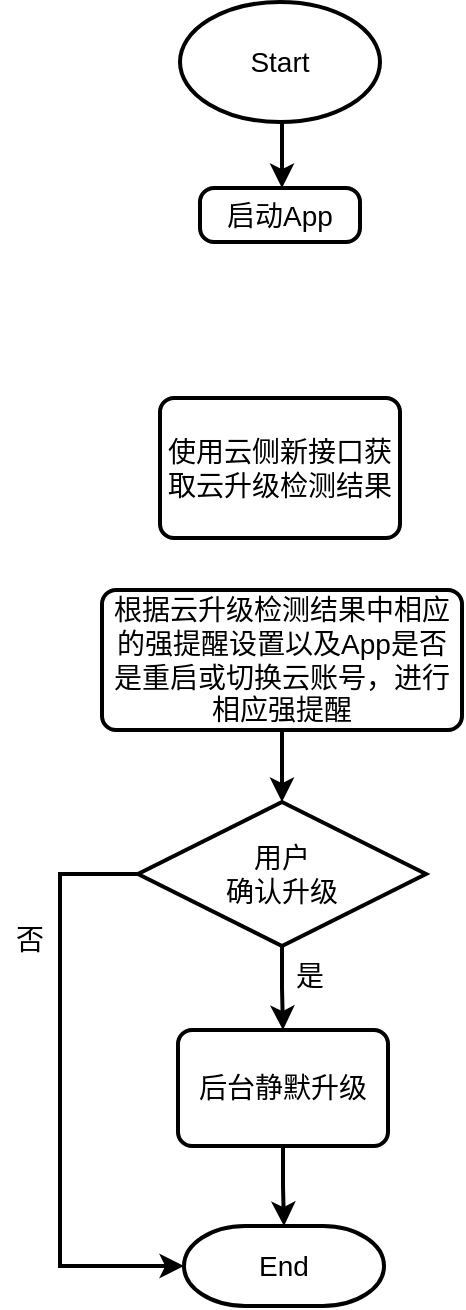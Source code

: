 <mxfile version="24.2.5" type="github">
  <diagram name="第 1 页" id="SnEiPAsqYIaOKTm-W5p2">
    <mxGraphModel dx="915" dy="575" grid="1" gridSize="10" guides="1" tooltips="1" connect="1" arrows="1" fold="1" page="1" pageScale="1" pageWidth="827" pageHeight="1169" math="0" shadow="0">
      <root>
        <mxCell id="0" />
        <mxCell id="1" parent="0" />
        <mxCell id="nd6yBEO4HvQz4fjfClLw-33" style="edgeStyle=orthogonalEdgeStyle;rounded=0;orthogonalLoop=1;jettySize=auto;html=1;exitX=0.5;exitY=1;exitDx=0;exitDy=0;exitPerimeter=0;entryX=0.5;entryY=0;entryDx=0;entryDy=0;fontSize=14;strokeWidth=2;" parent="1" source="nd6yBEO4HvQz4fjfClLw-1" edge="1">
          <mxGeometry relative="1" as="geometry">
            <mxPoint x="321" y="133" as="targetPoint" />
          </mxGeometry>
        </mxCell>
        <mxCell id="nd6yBEO4HvQz4fjfClLw-1" value="Start" style="strokeWidth=2;html=1;shape=mxgraph.flowchart.start_1;whiteSpace=wrap;fontSize=14;" parent="1" vertex="1">
          <mxGeometry x="270" y="40" width="100" height="60" as="geometry" />
        </mxCell>
        <mxCell id="nd6yBEO4HvQz4fjfClLw-9" value="使用云侧新接口获取云升级检测结果" style="rounded=1;whiteSpace=wrap;html=1;absoluteArcSize=1;arcSize=14;strokeWidth=2;fontSize=14;" parent="1" vertex="1">
          <mxGeometry x="260" y="238" width="120" height="70" as="geometry" />
        </mxCell>
        <mxCell id="nd6yBEO4HvQz4fjfClLw-24" value="根据云升级检测结果中相应的强提醒设置以及App是否是重启或切换云账号，进行相应强提醒" style="rounded=1;whiteSpace=wrap;html=1;absoluteArcSize=1;arcSize=14;strokeWidth=2;fontSize=14;" parent="1" vertex="1">
          <mxGeometry x="231" y="334" width="180" height="70" as="geometry" />
        </mxCell>
        <mxCell id="L9t5HsTD7uQbFF0ELLba-4" style="edgeStyle=orthogonalEdgeStyle;rounded=0;orthogonalLoop=1;jettySize=auto;html=1;exitX=0.5;exitY=1;exitDx=0;exitDy=0;exitPerimeter=0;entryX=0.5;entryY=0;entryDx=0;entryDy=0;fontSize=14;strokeWidth=2;" parent="1" source="nd6yBEO4HvQz4fjfClLw-44" target="nd6yBEO4HvQz4fjfClLw-46" edge="1">
          <mxGeometry relative="1" as="geometry" />
        </mxCell>
        <mxCell id="nd6yBEO4HvQz4fjfClLw-44" value="用户&lt;div style=&quot;font-size: 14px;&quot;&gt;确认升级&lt;/div&gt;" style="strokeWidth=2;html=1;shape=mxgraph.flowchart.decision;whiteSpace=wrap;fontSize=14;" parent="1" vertex="1">
          <mxGeometry x="249" y="440" width="144" height="72" as="geometry" />
        </mxCell>
        <mxCell id="nd6yBEO4HvQz4fjfClLw-45" value="End" style="strokeWidth=2;html=1;shape=mxgraph.flowchart.terminator;whiteSpace=wrap;fontSize=14;" parent="1" vertex="1">
          <mxGeometry x="272" y="652" width="100" height="40" as="geometry" />
        </mxCell>
        <mxCell id="nd6yBEO4HvQz4fjfClLw-46" value="后台静默升级" style="rounded=1;whiteSpace=wrap;html=1;absoluteArcSize=1;arcSize=14;strokeWidth=2;fontSize=14;" parent="1" vertex="1">
          <mxGeometry x="269" y="554" width="105" height="58" as="geometry" />
        </mxCell>
        <mxCell id="nd6yBEO4HvQz4fjfClLw-47" style="edgeStyle=orthogonalEdgeStyle;rounded=0;orthogonalLoop=1;jettySize=auto;html=1;exitX=0.5;exitY=1;exitDx=0;exitDy=0;entryX=0.5;entryY=0;entryDx=0;entryDy=0;entryPerimeter=0;fontSize=14;strokeWidth=2;" parent="1" source="nd6yBEO4HvQz4fjfClLw-46" target="nd6yBEO4HvQz4fjfClLw-45" edge="1">
          <mxGeometry relative="1" as="geometry" />
        </mxCell>
        <mxCell id="nd6yBEO4HvQz4fjfClLw-50" style="edgeStyle=orthogonalEdgeStyle;rounded=0;orthogonalLoop=1;jettySize=auto;html=1;exitX=0.5;exitY=1;exitDx=0;exitDy=0;entryX=0.5;entryY=0;entryDx=0;entryDy=0;entryPerimeter=0;fontSize=14;strokeWidth=2;" parent="1" source="nd6yBEO4HvQz4fjfClLw-24" target="nd6yBEO4HvQz4fjfClLw-44" edge="1">
          <mxGeometry relative="1" as="geometry" />
        </mxCell>
        <mxCell id="nd6yBEO4HvQz4fjfClLw-51" value="是" style="text;html=1;align=center;verticalAlign=middle;whiteSpace=wrap;rounded=0;fontSize=14;strokeWidth=2;" parent="1" vertex="1">
          <mxGeometry x="320" y="512" width="30" height="30" as="geometry" />
        </mxCell>
        <mxCell id="nd6yBEO4HvQz4fjfClLw-52" value="否" style="text;html=1;align=center;verticalAlign=middle;whiteSpace=wrap;rounded=0;fontSize=14;strokeWidth=2;" parent="1" vertex="1">
          <mxGeometry x="180" y="494" width="30" height="30" as="geometry" />
        </mxCell>
        <mxCell id="L9t5HsTD7uQbFF0ELLba-5" style="edgeStyle=orthogonalEdgeStyle;rounded=0;orthogonalLoop=1;jettySize=auto;html=1;exitX=0;exitY=0.5;exitDx=0;exitDy=0;exitPerimeter=0;entryX=0;entryY=0.5;entryDx=0;entryDy=0;entryPerimeter=0;fontSize=14;strokeWidth=2;" parent="1" source="nd6yBEO4HvQz4fjfClLw-44" target="nd6yBEO4HvQz4fjfClLw-45" edge="1">
          <mxGeometry relative="1" as="geometry">
            <Array as="points">
              <mxPoint x="210" y="476" />
              <mxPoint x="210" y="672" />
            </Array>
          </mxGeometry>
        </mxCell>
        <mxCell id="6PjM95sy_souuHXPras5-1" value="启动App" style="rounded=1;whiteSpace=wrap;html=1;absoluteArcSize=1;arcSize=14;strokeWidth=2;fontSize=14;" vertex="1" parent="1">
          <mxGeometry x="280" y="133" width="80" height="27" as="geometry" />
        </mxCell>
      </root>
    </mxGraphModel>
  </diagram>
</mxfile>

